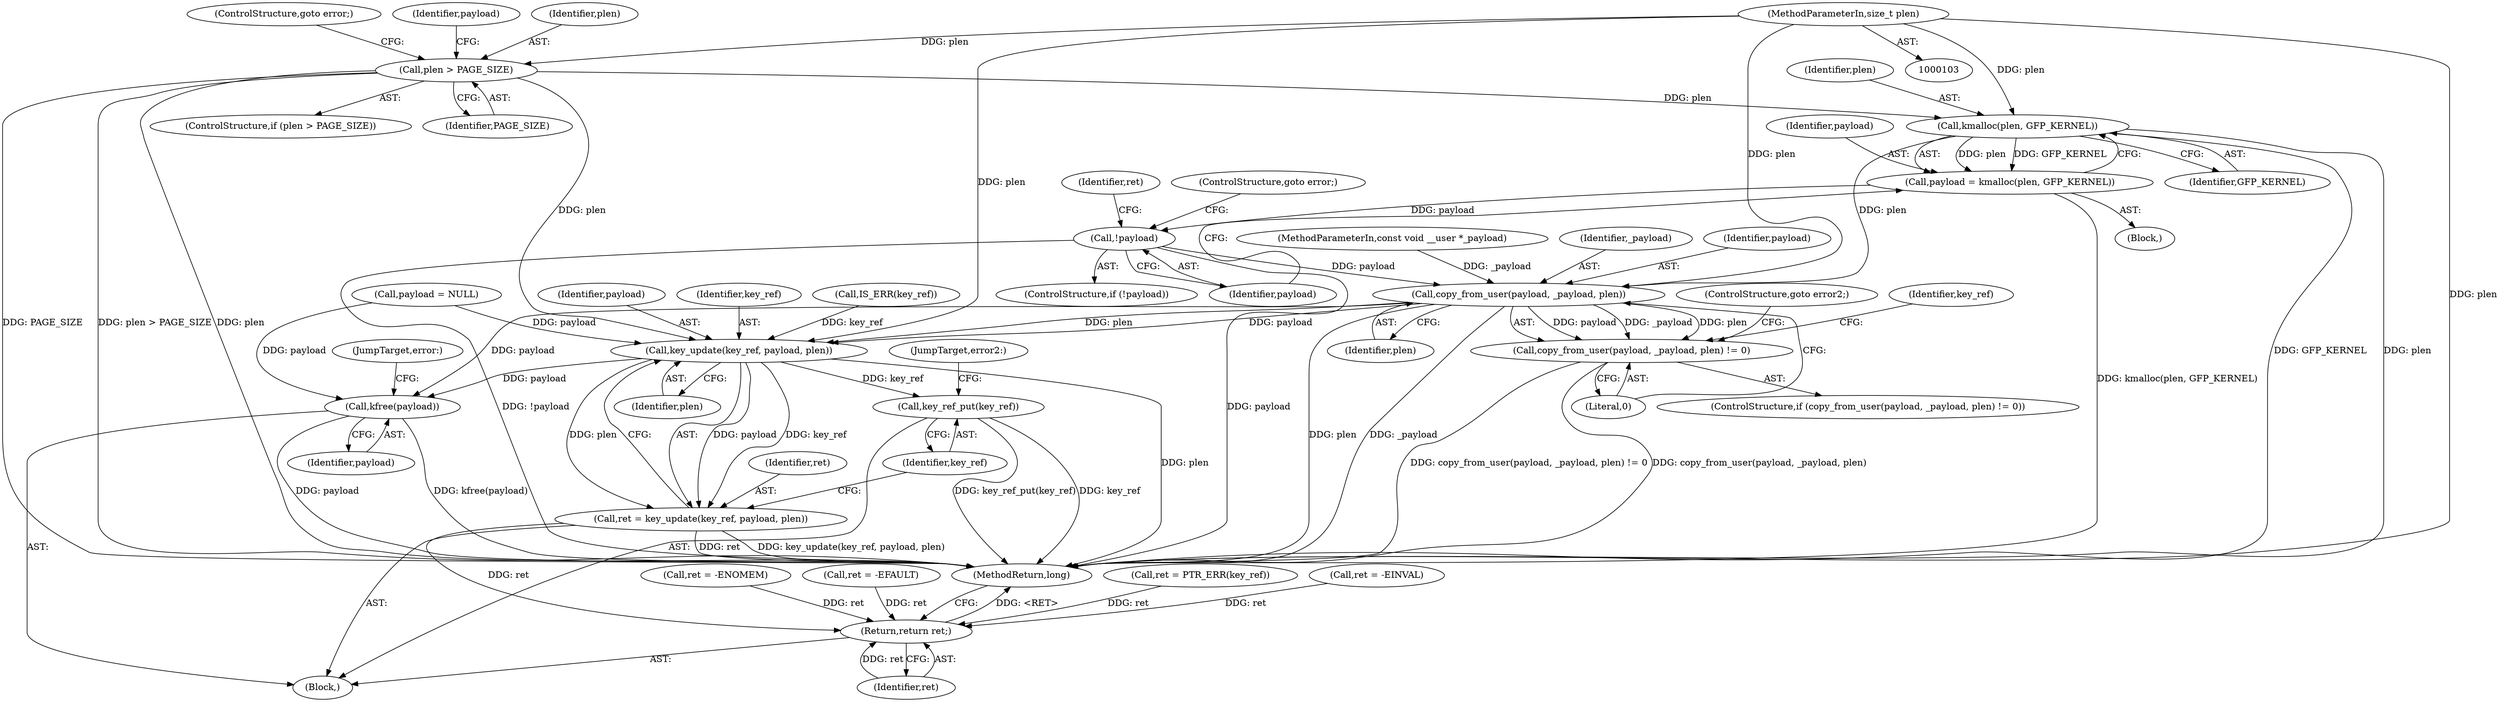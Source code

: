 digraph "0_linux_5649645d725c73df4302428ee4e02c869248b4c5_0@API" {
"1000132" [label="(Call,kmalloc(plen, GFP_KERNEL))"];
"1000116" [label="(Call,plen > PAGE_SIZE)"];
"1000106" [label="(MethodParameterIn,size_t plen)"];
"1000130" [label="(Call,payload = kmalloc(plen, GFP_KERNEL))"];
"1000136" [label="(Call,!payload)"];
"1000145" [label="(Call,copy_from_user(payload, _payload, plen))"];
"1000144" [label="(Call,copy_from_user(payload, _payload, plen) != 0)"];
"1000168" [label="(Call,key_update(key_ref, payload, plen))"];
"1000166" [label="(Call,ret = key_update(key_ref, payload, plen))"];
"1000178" [label="(Return,return ret;)"];
"1000172" [label="(Call,key_ref_put(key_ref))"];
"1000175" [label="(Call,kfree(payload))"];
"1000175" [label="(Call,kfree(payload))"];
"1000180" [label="(MethodReturn,long)"];
"1000117" [label="(Identifier,plen)"];
"1000119" [label="(ControlStructure,goto error;)"];
"1000138" [label="(ControlStructure,goto error;)"];
"1000105" [label="(MethodParameterIn,const void __user *_payload)"];
"1000140" [label="(Identifier,ret)"];
"1000168" [label="(Call,key_update(key_ref, payload, plen))"];
"1000115" [label="(ControlStructure,if (plen > PAGE_SIZE))"];
"1000118" [label="(Identifier,PAGE_SIZE)"];
"1000173" [label="(Identifier,key_ref)"];
"1000136" [label="(Call,!payload)"];
"1000170" [label="(Identifier,payload)"];
"1000161" [label="(Call,ret = PTR_ERR(key_ref))"];
"1000135" [label="(ControlStructure,if (!payload))"];
"1000176" [label="(Identifier,payload)"];
"1000177" [label="(JumpTarget,error:)"];
"1000150" [label="(ControlStructure,goto error2;)"];
"1000147" [label="(Identifier,_payload)"];
"1000111" [label="(Call,ret = -EINVAL)"];
"1000169" [label="(Identifier,key_ref)"];
"1000174" [label="(JumpTarget,error2:)"];
"1000106" [label="(MethodParameterIn,size_t plen)"];
"1000131" [label="(Identifier,payload)"];
"1000133" [label="(Identifier,plen)"];
"1000107" [label="(Block,)"];
"1000134" [label="(Identifier,GFP_KERNEL)"];
"1000145" [label="(Call,copy_from_user(payload, _payload, plen))"];
"1000149" [label="(Literal,0)"];
"1000152" [label="(Identifier,key_ref)"];
"1000126" [label="(Call,ret = -ENOMEM)"];
"1000178" [label="(Return,return ret;)"];
"1000125" [label="(Block,)"];
"1000132" [label="(Call,kmalloc(plen, GFP_KERNEL))"];
"1000116" [label="(Call,plen > PAGE_SIZE)"];
"1000158" [label="(Call,IS_ERR(key_ref))"];
"1000139" [label="(Call,ret = -EFAULT)"];
"1000120" [label="(Call,payload = NULL)"];
"1000167" [label="(Identifier,ret)"];
"1000137" [label="(Identifier,payload)"];
"1000148" [label="(Identifier,plen)"];
"1000146" [label="(Identifier,payload)"];
"1000171" [label="(Identifier,plen)"];
"1000130" [label="(Call,payload = kmalloc(plen, GFP_KERNEL))"];
"1000166" [label="(Call,ret = key_update(key_ref, payload, plen))"];
"1000143" [label="(ControlStructure,if (copy_from_user(payload, _payload, plen) != 0))"];
"1000121" [label="(Identifier,payload)"];
"1000179" [label="(Identifier,ret)"];
"1000172" [label="(Call,key_ref_put(key_ref))"];
"1000144" [label="(Call,copy_from_user(payload, _payload, plen) != 0)"];
"1000132" -> "1000130"  [label="AST: "];
"1000132" -> "1000134"  [label="CFG: "];
"1000133" -> "1000132"  [label="AST: "];
"1000134" -> "1000132"  [label="AST: "];
"1000130" -> "1000132"  [label="CFG: "];
"1000132" -> "1000180"  [label="DDG: GFP_KERNEL"];
"1000132" -> "1000180"  [label="DDG: plen"];
"1000132" -> "1000130"  [label="DDG: plen"];
"1000132" -> "1000130"  [label="DDG: GFP_KERNEL"];
"1000116" -> "1000132"  [label="DDG: plen"];
"1000106" -> "1000132"  [label="DDG: plen"];
"1000132" -> "1000145"  [label="DDG: plen"];
"1000116" -> "1000115"  [label="AST: "];
"1000116" -> "1000118"  [label="CFG: "];
"1000117" -> "1000116"  [label="AST: "];
"1000118" -> "1000116"  [label="AST: "];
"1000119" -> "1000116"  [label="CFG: "];
"1000121" -> "1000116"  [label="CFG: "];
"1000116" -> "1000180"  [label="DDG: plen"];
"1000116" -> "1000180"  [label="DDG: PAGE_SIZE"];
"1000116" -> "1000180"  [label="DDG: plen > PAGE_SIZE"];
"1000106" -> "1000116"  [label="DDG: plen"];
"1000116" -> "1000168"  [label="DDG: plen"];
"1000106" -> "1000103"  [label="AST: "];
"1000106" -> "1000180"  [label="DDG: plen"];
"1000106" -> "1000145"  [label="DDG: plen"];
"1000106" -> "1000168"  [label="DDG: plen"];
"1000130" -> "1000125"  [label="AST: "];
"1000131" -> "1000130"  [label="AST: "];
"1000137" -> "1000130"  [label="CFG: "];
"1000130" -> "1000180"  [label="DDG: kmalloc(plen, GFP_KERNEL)"];
"1000130" -> "1000136"  [label="DDG: payload"];
"1000136" -> "1000135"  [label="AST: "];
"1000136" -> "1000137"  [label="CFG: "];
"1000137" -> "1000136"  [label="AST: "];
"1000138" -> "1000136"  [label="CFG: "];
"1000140" -> "1000136"  [label="CFG: "];
"1000136" -> "1000180"  [label="DDG: !payload"];
"1000136" -> "1000180"  [label="DDG: payload"];
"1000136" -> "1000145"  [label="DDG: payload"];
"1000145" -> "1000144"  [label="AST: "];
"1000145" -> "1000148"  [label="CFG: "];
"1000146" -> "1000145"  [label="AST: "];
"1000147" -> "1000145"  [label="AST: "];
"1000148" -> "1000145"  [label="AST: "];
"1000149" -> "1000145"  [label="CFG: "];
"1000145" -> "1000180"  [label="DDG: plen"];
"1000145" -> "1000180"  [label="DDG: _payload"];
"1000145" -> "1000144"  [label="DDG: payload"];
"1000145" -> "1000144"  [label="DDG: _payload"];
"1000145" -> "1000144"  [label="DDG: plen"];
"1000105" -> "1000145"  [label="DDG: _payload"];
"1000145" -> "1000168"  [label="DDG: payload"];
"1000145" -> "1000168"  [label="DDG: plen"];
"1000145" -> "1000175"  [label="DDG: payload"];
"1000144" -> "1000143"  [label="AST: "];
"1000144" -> "1000149"  [label="CFG: "];
"1000149" -> "1000144"  [label="AST: "];
"1000150" -> "1000144"  [label="CFG: "];
"1000152" -> "1000144"  [label="CFG: "];
"1000144" -> "1000180"  [label="DDG: copy_from_user(payload, _payload, plen) != 0"];
"1000144" -> "1000180"  [label="DDG: copy_from_user(payload, _payload, plen)"];
"1000168" -> "1000166"  [label="AST: "];
"1000168" -> "1000171"  [label="CFG: "];
"1000169" -> "1000168"  [label="AST: "];
"1000170" -> "1000168"  [label="AST: "];
"1000171" -> "1000168"  [label="AST: "];
"1000166" -> "1000168"  [label="CFG: "];
"1000168" -> "1000180"  [label="DDG: plen"];
"1000168" -> "1000166"  [label="DDG: key_ref"];
"1000168" -> "1000166"  [label="DDG: payload"];
"1000168" -> "1000166"  [label="DDG: plen"];
"1000158" -> "1000168"  [label="DDG: key_ref"];
"1000120" -> "1000168"  [label="DDG: payload"];
"1000168" -> "1000172"  [label="DDG: key_ref"];
"1000168" -> "1000175"  [label="DDG: payload"];
"1000166" -> "1000107"  [label="AST: "];
"1000167" -> "1000166"  [label="AST: "];
"1000173" -> "1000166"  [label="CFG: "];
"1000166" -> "1000180"  [label="DDG: key_update(key_ref, payload, plen)"];
"1000166" -> "1000180"  [label="DDG: ret"];
"1000166" -> "1000178"  [label="DDG: ret"];
"1000178" -> "1000107"  [label="AST: "];
"1000178" -> "1000179"  [label="CFG: "];
"1000179" -> "1000178"  [label="AST: "];
"1000180" -> "1000178"  [label="CFG: "];
"1000178" -> "1000180"  [label="DDG: <RET>"];
"1000179" -> "1000178"  [label="DDG: ret"];
"1000139" -> "1000178"  [label="DDG: ret"];
"1000126" -> "1000178"  [label="DDG: ret"];
"1000111" -> "1000178"  [label="DDG: ret"];
"1000161" -> "1000178"  [label="DDG: ret"];
"1000172" -> "1000107"  [label="AST: "];
"1000172" -> "1000173"  [label="CFG: "];
"1000173" -> "1000172"  [label="AST: "];
"1000174" -> "1000172"  [label="CFG: "];
"1000172" -> "1000180"  [label="DDG: key_ref_put(key_ref)"];
"1000172" -> "1000180"  [label="DDG: key_ref"];
"1000175" -> "1000107"  [label="AST: "];
"1000175" -> "1000176"  [label="CFG: "];
"1000176" -> "1000175"  [label="AST: "];
"1000177" -> "1000175"  [label="CFG: "];
"1000175" -> "1000180"  [label="DDG: payload"];
"1000175" -> "1000180"  [label="DDG: kfree(payload)"];
"1000120" -> "1000175"  [label="DDG: payload"];
}
